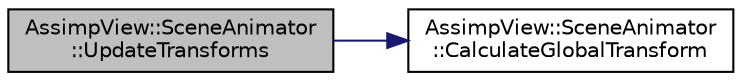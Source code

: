 digraph "AssimpView::SceneAnimator::UpdateTransforms"
{
  edge [fontname="Helvetica",fontsize="10",labelfontname="Helvetica",labelfontsize="10"];
  node [fontname="Helvetica",fontsize="10",shape=record];
  rankdir="LR";
  Node1 [label="AssimpView::SceneAnimator\l::UpdateTransforms",height=0.2,width=0.4,color="black", fillcolor="grey75", style="filled", fontcolor="black"];
  Node1 -> Node2 [color="midnightblue",fontsize="10",style="solid"];
  Node2 [label="AssimpView::SceneAnimator\l::CalculateGlobalTransform",height=0.2,width=0.4,color="black", fillcolor="white", style="filled",URL="$class_assimp_view_1_1_scene_animator.html#aaffdfbd7ebf7787f81f6f48e1466da3a"];
}

